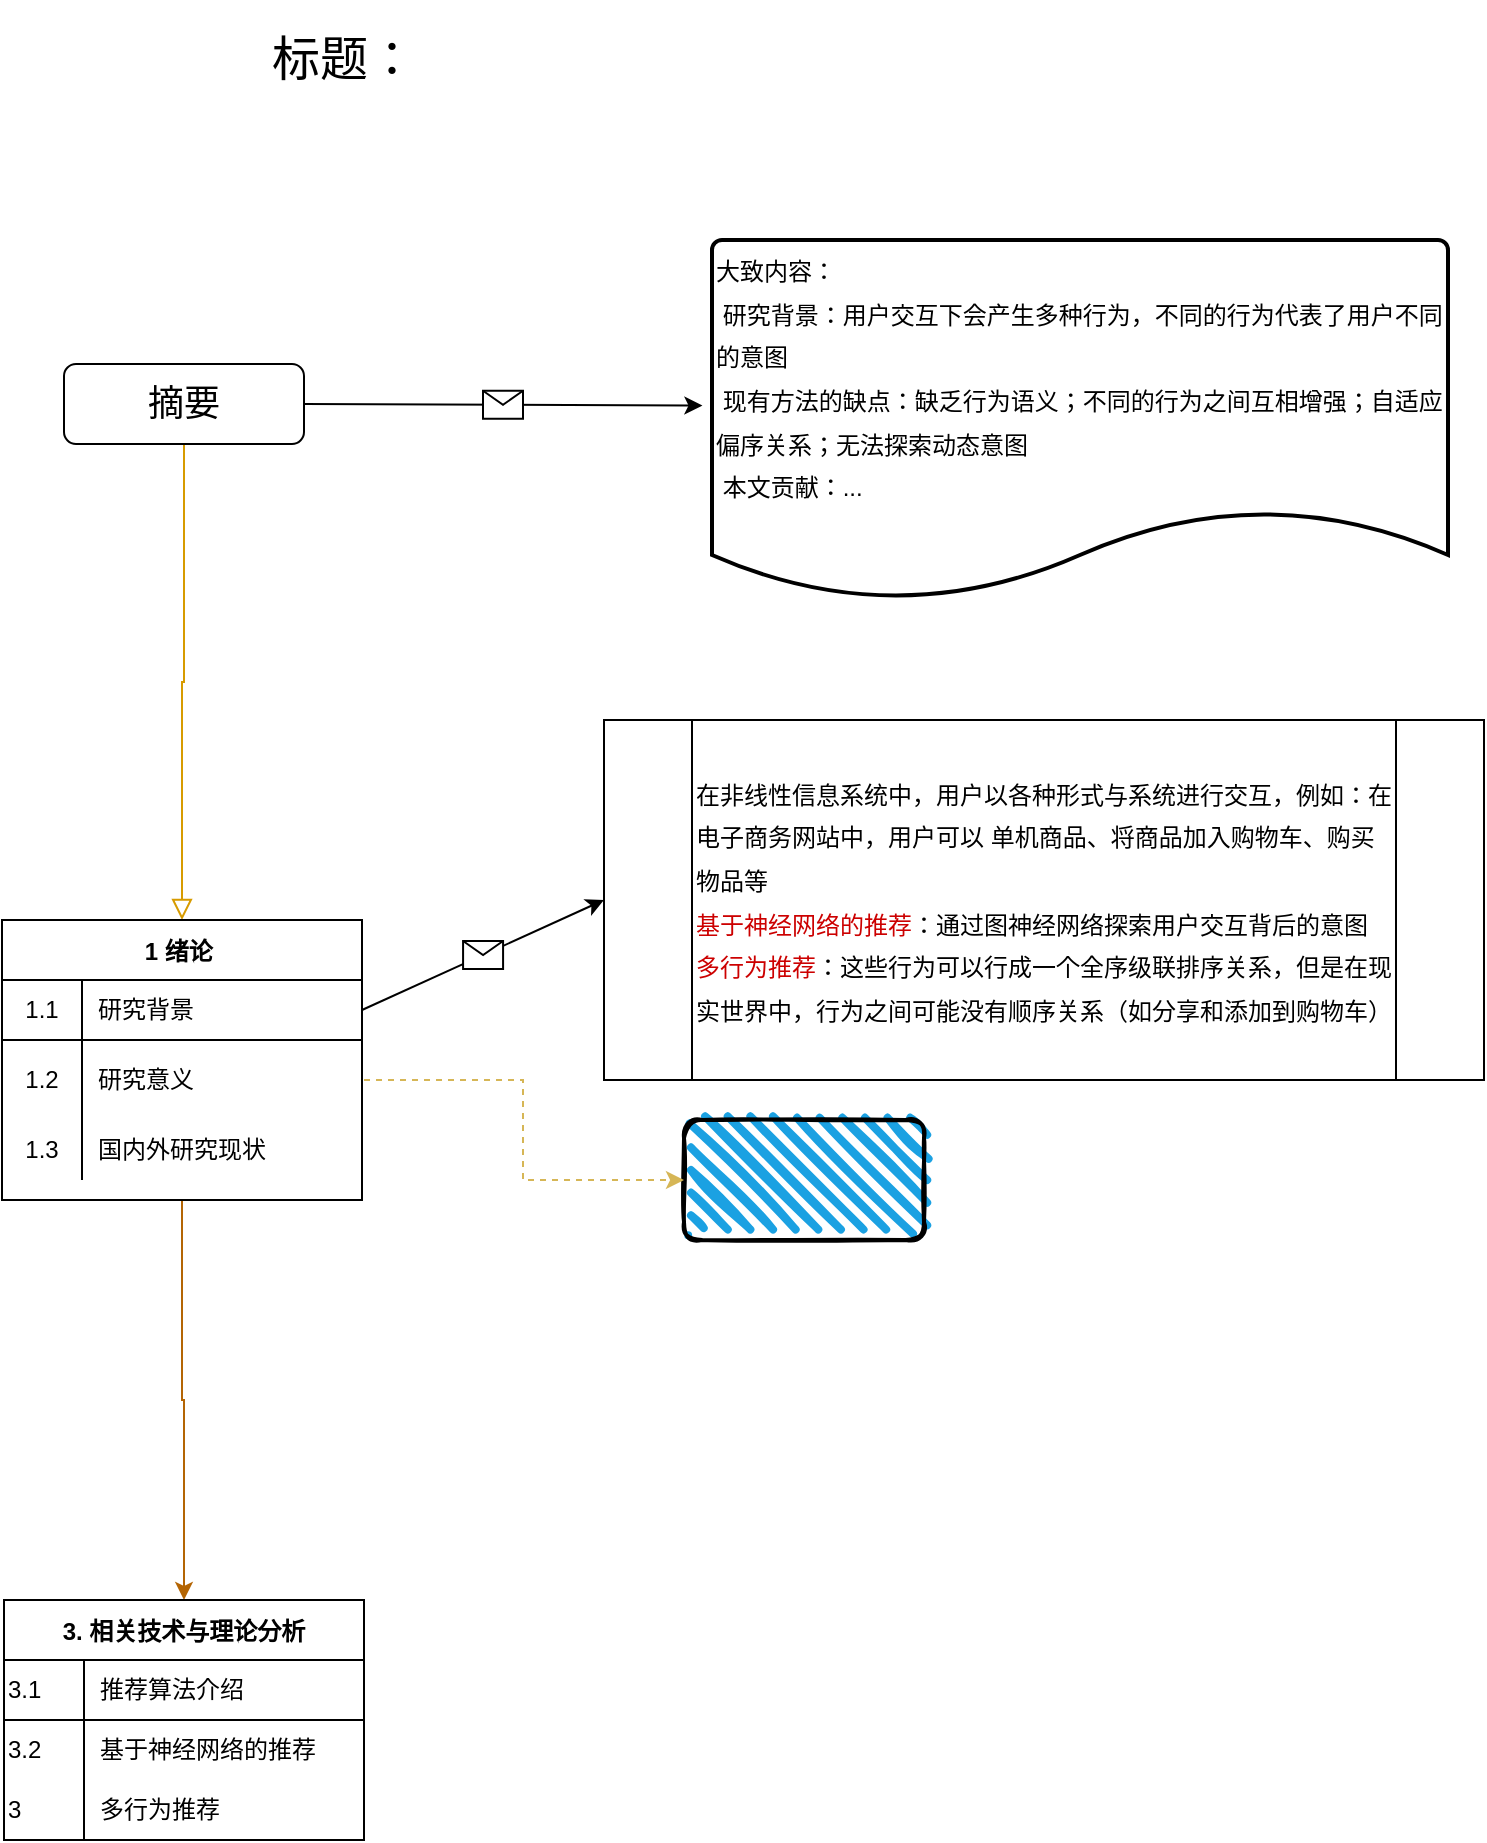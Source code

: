 <mxfile version="15.6.5" type="github" pages="2">
  <diagram id="C5RBs43oDa-KdzZeNtuy" name="Page-1">
    <mxGraphModel dx="996" dy="686" grid="1" gridSize="10" guides="1" tooltips="1" connect="1" arrows="1" fold="1" page="1" pageScale="1" pageWidth="827" pageHeight="1169" math="0" shadow="0">
      <root>
        <mxCell id="WIyWlLk6GJQsqaUBKTNV-0" />
        <mxCell id="WIyWlLk6GJQsqaUBKTNV-1" parent="WIyWlLk6GJQsqaUBKTNV-0" />
        <mxCell id="WIyWlLk6GJQsqaUBKTNV-2" value="" style="rounded=0;html=1;jettySize=auto;orthogonalLoop=1;fontSize=11;endArrow=block;endFill=0;endSize=8;strokeWidth=1;shadow=0;labelBackgroundColor=none;edgeStyle=orthogonalEdgeStyle;strokeColor=#d79b00;fontColor=default;fillColor=#ffe6cc;entryX=0.5;entryY=0;entryDx=0;entryDy=0;" parent="WIyWlLk6GJQsqaUBKTNV-1" source="WIyWlLk6GJQsqaUBKTNV-3" target="UXInjQQWeeVxgfWGkxOi-17" edge="1">
          <mxGeometry relative="1" as="geometry">
            <mxPoint x="150" y="470" as="targetPoint" />
          </mxGeometry>
        </mxCell>
        <mxCell id="WIyWlLk6GJQsqaUBKTNV-3" value="&lt;font style=&quot;font-size: 18px&quot;&gt;摘要&lt;/font&gt;" style="rounded=1;whiteSpace=wrap;html=1;fontSize=12;glass=0;strokeWidth=1;shadow=0;strokeColor=default;fontColor=default;fillColor=default;" parent="WIyWlLk6GJQsqaUBKTNV-1" vertex="1">
          <mxGeometry x="90" y="192" width="120" height="40" as="geometry" />
        </mxCell>
        <mxCell id="UXInjQQWeeVxgfWGkxOi-2" value="&lt;font style=&quot;font-size: 24px&quot;&gt;标题：&lt;/font&gt;" style="rounded=0;whiteSpace=wrap;html=1;fontColor=default;strokeColor=none;fillColor=default;" parent="WIyWlLk6GJQsqaUBKTNV-1" vertex="1">
          <mxGeometry x="170" y="10" width="120" height="60" as="geometry" />
        </mxCell>
        <mxCell id="UXInjQQWeeVxgfWGkxOi-4" value="&lt;font style=&quot;font-size: 12px&quot;&gt;大致内容：&lt;br&gt;&lt;span style=&quot;white-space: pre&quot;&gt; &lt;/span&gt;研究背景：用户交互下会产生多种行为，不同的行为代表了用户不同的意图&lt;br&gt;&lt;span style=&quot;white-space: pre&quot;&gt; &lt;/span&gt;现有方法的缺点：缺乏行为语义；不同的行为之间互相增强；自适应偏序关系；无法探索动态意图&lt;br&gt;&lt;span style=&quot;white-space: pre&quot;&gt; &lt;/span&gt;本文贡献：...&lt;br&gt;&lt;br&gt;&lt;span style=&quot;white-space: pre&quot;&gt; &lt;/span&gt;&lt;/font&gt;" style="strokeWidth=2;html=1;shape=mxgraph.flowchart.document2;whiteSpace=wrap;size=0.25;fontSize=18;fontColor=default;fillColor=default;strokeColor=default;align=left;" parent="WIyWlLk6GJQsqaUBKTNV-1" vertex="1">
          <mxGeometry x="414" y="130" width="368" height="180" as="geometry" />
        </mxCell>
        <mxCell id="UXInjQQWeeVxgfWGkxOi-7" value="" style="endArrow=classic;html=1;rounded=0;labelBackgroundColor=default;fontSize=12;fontColor=default;strokeColor=default;exitX=1;exitY=0.5;exitDx=0;exitDy=0;entryX=-0.013;entryY=0.46;entryDx=0;entryDy=0;entryPerimeter=0;" parent="WIyWlLk6GJQsqaUBKTNV-1" source="WIyWlLk6GJQsqaUBKTNV-3" target="UXInjQQWeeVxgfWGkxOi-4" edge="1">
          <mxGeometry relative="1" as="geometry">
            <mxPoint x="390" y="280" as="sourcePoint" />
            <mxPoint x="490" y="280" as="targetPoint" />
          </mxGeometry>
        </mxCell>
        <mxCell id="UXInjQQWeeVxgfWGkxOi-8" value="" style="shape=message;html=1;outlineConnect=0;fontSize=12;fontColor=default;strokeColor=default;fillColor=default;align=left;" parent="UXInjQQWeeVxgfWGkxOi-7" vertex="1">
          <mxGeometry width="20" height="14" relative="1" as="geometry">
            <mxPoint x="-10" y="-7" as="offset" />
          </mxGeometry>
        </mxCell>
        <mxCell id="UXInjQQWeeVxgfWGkxOi-13" value="" style="endArrow=classic;html=1;rounded=0;labelBackgroundColor=default;fontSize=18;fontColor=default;strokeColor=default;exitX=1;exitY=0.5;exitDx=0;exitDy=0;entryX=0;entryY=0.5;entryDx=0;entryDy=0;" parent="WIyWlLk6GJQsqaUBKTNV-1" source="UXInjQQWeeVxgfWGkxOi-18" target="UXInjQQWeeVxgfWGkxOi-16" edge="1">
          <mxGeometry relative="1" as="geometry">
            <mxPoint x="210" y="500" as="sourcePoint" />
            <mxPoint x="330" y="400" as="targetPoint" />
          </mxGeometry>
        </mxCell>
        <mxCell id="UXInjQQWeeVxgfWGkxOi-14" value="" style="shape=message;html=1;outlineConnect=0;fontSize=18;fontColor=default;strokeColor=default;fillColor=default;align=center;" parent="UXInjQQWeeVxgfWGkxOi-13" vertex="1">
          <mxGeometry width="20" height="14" relative="1" as="geometry">
            <mxPoint x="-10" y="-7" as="offset" />
          </mxGeometry>
        </mxCell>
        <mxCell id="UXInjQQWeeVxgfWGkxOi-16" value="&lt;font style=&quot;font-size: 12px&quot;&gt;在非线性信息系统中，用户以各种形式与系统进行交互，例如：在电子商务网站中，用户可以 &lt;font&gt;单机商品、将商品加入购物车、购买物品&lt;/font&gt;等&lt;br&gt;&lt;font color=&quot;#cc0000&quot;&gt;基于神经网络的推荐&lt;/font&gt;：通过图神经网络探索用户交互背后的意图&lt;br&gt;&lt;font color=&quot;#cc0000&quot;&gt;多行为推荐&lt;/font&gt;：这些行为可以行成一个全序级联排序关系，但是在现实世界中，行为之间可能没有顺序关系（如分享和添加到购物车）&lt;br&gt;&lt;/font&gt;" style="shape=process;whiteSpace=wrap;html=1;backgroundOutline=1;fontSize=18;fontColor=default;strokeColor=default;fillColor=default;align=left;" parent="WIyWlLk6GJQsqaUBKTNV-1" vertex="1">
          <mxGeometry x="360" y="370" width="440" height="180" as="geometry" />
        </mxCell>
        <mxCell id="_vd2yIrYozteqD-Mm0H8-12" value="" style="edgeStyle=orthogonalEdgeStyle;rounded=0;orthogonalLoop=1;jettySize=auto;html=1;labelBackgroundColor=default;fontColor=default;fillColor=#fad7ac;strokeColor=#b46504;" edge="1" parent="WIyWlLk6GJQsqaUBKTNV-1" source="UXInjQQWeeVxgfWGkxOi-17" target="_vd2yIrYozteqD-Mm0H8-2">
          <mxGeometry relative="1" as="geometry" />
        </mxCell>
        <mxCell id="UXInjQQWeeVxgfWGkxOi-17" value="1 绪论 " style="shape=table;startSize=30;container=1;collapsible=0;childLayout=tableLayout;fixedRows=1;rowLines=0;fontStyle=1;align=center;pointerEvents=1;fontSize=12;fontColor=default;strokeColor=default;fillColor=default;" parent="WIyWlLk6GJQsqaUBKTNV-1" vertex="1">
          <mxGeometry x="59" y="470" width="180" height="140" as="geometry" />
        </mxCell>
        <mxCell id="UXInjQQWeeVxgfWGkxOi-18" value="" style="shape=partialRectangle;html=1;whiteSpace=wrap;collapsible=0;dropTarget=0;pointerEvents=1;fillColor=none;top=0;left=0;bottom=1;right=0;points=[[0,0.5],[1,0.5]];portConstraint=eastwest;fontSize=12;fontColor=default;strokeColor=default;align=left;" parent="UXInjQQWeeVxgfWGkxOi-17" vertex="1">
          <mxGeometry y="30" width="180" height="30" as="geometry" />
        </mxCell>
        <mxCell id="UXInjQQWeeVxgfWGkxOi-19" value="1.1" style="shape=partialRectangle;html=1;whiteSpace=wrap;connectable=0;fillColor=none;top=0;left=0;bottom=0;right=0;overflow=hidden;pointerEvents=1;fontSize=12;fontColor=default;strokeColor=default;align=center;" parent="UXInjQQWeeVxgfWGkxOi-18" vertex="1">
          <mxGeometry width="40" height="30" as="geometry">
            <mxRectangle width="40" height="30" as="alternateBounds" />
          </mxGeometry>
        </mxCell>
        <mxCell id="UXInjQQWeeVxgfWGkxOi-20" value="研究背景" style="shape=partialRectangle;html=1;whiteSpace=wrap;connectable=0;fillColor=none;top=0;left=0;bottom=0;right=0;align=left;spacingLeft=6;overflow=hidden;pointerEvents=1;fontSize=12;fontColor=default;strokeColor=default;" parent="UXInjQQWeeVxgfWGkxOi-18" vertex="1">
          <mxGeometry x="40" width="140" height="30" as="geometry">
            <mxRectangle width="140" height="30" as="alternateBounds" />
          </mxGeometry>
        </mxCell>
        <mxCell id="UXInjQQWeeVxgfWGkxOi-21" value="" style="shape=partialRectangle;html=1;whiteSpace=wrap;collapsible=0;dropTarget=0;pointerEvents=1;fillColor=none;top=0;left=0;bottom=0;right=0;points=[[0,0.5],[1,0.5]];portConstraint=eastwest;fontSize=12;fontColor=default;strokeColor=default;align=left;perimeterSpacing=1;" parent="UXInjQQWeeVxgfWGkxOi-17" vertex="1">
          <mxGeometry y="60" width="180" height="40" as="geometry" />
        </mxCell>
        <mxCell id="UXInjQQWeeVxgfWGkxOi-22" value="1.2" style="shape=partialRectangle;html=1;whiteSpace=wrap;connectable=0;fillColor=none;top=0;left=0;bottom=0;right=0;overflow=hidden;pointerEvents=1;fontSize=12;fontColor=default;strokeColor=default;align=center;" parent="UXInjQQWeeVxgfWGkxOi-21" vertex="1">
          <mxGeometry width="40" height="40" as="geometry">
            <mxRectangle width="40" height="40" as="alternateBounds" />
          </mxGeometry>
        </mxCell>
        <mxCell id="UXInjQQWeeVxgfWGkxOi-23" value="研究意义" style="shape=partialRectangle;html=1;whiteSpace=wrap;connectable=0;fillColor=none;top=0;left=0;bottom=0;right=0;align=left;spacingLeft=6;overflow=hidden;pointerEvents=1;fontSize=12;fontColor=default;strokeColor=default;" parent="UXInjQQWeeVxgfWGkxOi-21" vertex="1">
          <mxGeometry x="40" width="140" height="40" as="geometry">
            <mxRectangle width="140" height="40" as="alternateBounds" />
          </mxGeometry>
        </mxCell>
        <mxCell id="UXInjQQWeeVxgfWGkxOi-24" value="" style="shape=partialRectangle;html=1;whiteSpace=wrap;collapsible=0;dropTarget=0;pointerEvents=1;fillColor=none;top=0;left=0;bottom=0;right=0;points=[[0,0.5],[1,0.5]];portConstraint=eastwest;fontSize=12;fontColor=default;strokeColor=default;align=left;" parent="UXInjQQWeeVxgfWGkxOi-17" vertex="1">
          <mxGeometry y="100" width="180" height="30" as="geometry" />
        </mxCell>
        <mxCell id="UXInjQQWeeVxgfWGkxOi-25" value="1.3" style="shape=partialRectangle;html=1;whiteSpace=wrap;connectable=0;fillColor=none;top=0;left=0;bottom=0;right=0;overflow=hidden;pointerEvents=1;fontSize=12;fontColor=default;strokeColor=default;align=center;" parent="UXInjQQWeeVxgfWGkxOi-24" vertex="1">
          <mxGeometry width="40" height="30" as="geometry">
            <mxRectangle width="40" height="30" as="alternateBounds" />
          </mxGeometry>
        </mxCell>
        <mxCell id="UXInjQQWeeVxgfWGkxOi-26" value="国内外研究现状" style="shape=partialRectangle;html=1;whiteSpace=wrap;connectable=0;fillColor=none;top=0;left=0;bottom=0;right=0;align=left;spacingLeft=6;overflow=hidden;pointerEvents=1;fontSize=12;fontColor=default;strokeColor=default;" parent="UXInjQQWeeVxgfWGkxOi-24" vertex="1">
          <mxGeometry x="40" width="140" height="30" as="geometry">
            <mxRectangle width="140" height="30" as="alternateBounds" />
          </mxGeometry>
        </mxCell>
        <mxCell id="_vd2yIrYozteqD-Mm0H8-0" value="" style="rounded=1;whiteSpace=wrap;html=1;strokeWidth=2;fillWeight=4;hachureGap=8;hachureAngle=45;fillColor=#1ba1e2;sketch=1;strokeColor=default;fontColor=default;" vertex="1" parent="WIyWlLk6GJQsqaUBKTNV-1">
          <mxGeometry x="400" y="570" width="120" height="60" as="geometry" />
        </mxCell>
        <mxCell id="_vd2yIrYozteqD-Mm0H8-1" style="edgeStyle=orthogonalEdgeStyle;rounded=0;orthogonalLoop=1;jettySize=auto;html=1;exitX=1;exitY=0.5;exitDx=0;exitDy=0;entryX=0;entryY=0.5;entryDx=0;entryDy=0;fontColor=default;fillColor=#fff2cc;strokeColor=#d6b656;labelBackgroundColor=default;dashed=1;" edge="1" parent="WIyWlLk6GJQsqaUBKTNV-1" source="UXInjQQWeeVxgfWGkxOi-21" target="_vd2yIrYozteqD-Mm0H8-0">
          <mxGeometry relative="1" as="geometry" />
        </mxCell>
        <mxCell id="_vd2yIrYozteqD-Mm0H8-2" value="3. 相关技术与理论分析" style="shape=table;startSize=30;container=1;collapsible=0;childLayout=tableLayout;fixedRows=1;rowLines=0;fontStyle=1;align=center;pointerEvents=1;fontSize=12;fontColor=default;strokeColor=default;fillColor=default;" vertex="1" parent="WIyWlLk6GJQsqaUBKTNV-1">
          <mxGeometry x="60" y="810" width="180" height="120" as="geometry" />
        </mxCell>
        <mxCell id="_vd2yIrYozteqD-Mm0H8-3" value="" style="shape=partialRectangle;html=1;whiteSpace=wrap;collapsible=0;dropTarget=0;pointerEvents=1;fillColor=none;top=0;left=0;bottom=1;right=0;points=[[0,0.5],[1,0.5]];portConstraint=eastwest;fontSize=12;fontColor=default;strokeColor=default;align=left;" vertex="1" parent="_vd2yIrYozteqD-Mm0H8-2">
          <mxGeometry y="30" width="180" height="30" as="geometry" />
        </mxCell>
        <mxCell id="_vd2yIrYozteqD-Mm0H8-4" value="3.1" style="shape=partialRectangle;html=1;whiteSpace=wrap;connectable=0;fillColor=none;top=0;left=0;bottom=0;right=0;overflow=hidden;pointerEvents=1;fontSize=12;fontColor=default;strokeColor=default;align=left;" vertex="1" parent="_vd2yIrYozteqD-Mm0H8-3">
          <mxGeometry width="40" height="30" as="geometry">
            <mxRectangle width="40" height="30" as="alternateBounds" />
          </mxGeometry>
        </mxCell>
        <mxCell id="_vd2yIrYozteqD-Mm0H8-5" value="推荐算法介绍" style="shape=partialRectangle;html=1;whiteSpace=wrap;connectable=0;fillColor=none;top=0;left=0;bottom=0;right=0;align=left;spacingLeft=6;overflow=hidden;pointerEvents=1;fontSize=12;fontColor=default;strokeColor=default;" vertex="1" parent="_vd2yIrYozteqD-Mm0H8-3">
          <mxGeometry x="40" width="140" height="30" as="geometry">
            <mxRectangle width="140" height="30" as="alternateBounds" />
          </mxGeometry>
        </mxCell>
        <mxCell id="_vd2yIrYozteqD-Mm0H8-6" value="" style="shape=partialRectangle;html=1;whiteSpace=wrap;collapsible=0;dropTarget=0;pointerEvents=1;fillColor=none;top=0;left=0;bottom=0;right=0;points=[[0,0.5],[1,0.5]];portConstraint=eastwest;fontSize=12;fontColor=default;strokeColor=default;align=left;" vertex="1" parent="_vd2yIrYozteqD-Mm0H8-2">
          <mxGeometry y="60" width="180" height="30" as="geometry" />
        </mxCell>
        <mxCell id="_vd2yIrYozteqD-Mm0H8-7" value="3.2" style="shape=partialRectangle;html=1;whiteSpace=wrap;connectable=0;fillColor=none;top=0;left=0;bottom=0;right=0;overflow=hidden;pointerEvents=1;fontSize=12;fontColor=default;strokeColor=default;align=left;" vertex="1" parent="_vd2yIrYozteqD-Mm0H8-6">
          <mxGeometry width="40" height="30" as="geometry">
            <mxRectangle width="40" height="30" as="alternateBounds" />
          </mxGeometry>
        </mxCell>
        <mxCell id="_vd2yIrYozteqD-Mm0H8-8" value="基于神经网络的推荐" style="shape=partialRectangle;html=1;whiteSpace=wrap;connectable=0;fillColor=none;top=0;left=0;bottom=0;right=0;align=left;spacingLeft=6;overflow=hidden;pointerEvents=1;fontSize=12;fontColor=default;strokeColor=default;" vertex="1" parent="_vd2yIrYozteqD-Mm0H8-6">
          <mxGeometry x="40" width="140" height="30" as="geometry">
            <mxRectangle width="140" height="30" as="alternateBounds" />
          </mxGeometry>
        </mxCell>
        <mxCell id="_vd2yIrYozteqD-Mm0H8-9" value="" style="shape=partialRectangle;html=1;whiteSpace=wrap;collapsible=0;dropTarget=0;pointerEvents=1;fillColor=none;top=0;left=0;bottom=0;right=0;points=[[0,0.5],[1,0.5]];portConstraint=eastwest;fontSize=12;fontColor=default;strokeColor=default;align=left;" vertex="1" parent="_vd2yIrYozteqD-Mm0H8-2">
          <mxGeometry y="90" width="180" height="30" as="geometry" />
        </mxCell>
        <mxCell id="_vd2yIrYozteqD-Mm0H8-10" value="3" style="shape=partialRectangle;html=1;whiteSpace=wrap;connectable=0;fillColor=none;top=0;left=0;bottom=0;right=0;overflow=hidden;pointerEvents=1;fontSize=12;fontColor=default;strokeColor=default;align=left;" vertex="1" parent="_vd2yIrYozteqD-Mm0H8-9">
          <mxGeometry width="40" height="30" as="geometry">
            <mxRectangle width="40" height="30" as="alternateBounds" />
          </mxGeometry>
        </mxCell>
        <mxCell id="_vd2yIrYozteqD-Mm0H8-11" value="多行为推荐" style="shape=partialRectangle;html=1;whiteSpace=wrap;connectable=0;fillColor=none;top=0;left=0;bottom=0;right=0;align=left;spacingLeft=6;overflow=hidden;pointerEvents=1;fontSize=12;fontColor=default;strokeColor=default;" vertex="1" parent="_vd2yIrYozteqD-Mm0H8-9">
          <mxGeometry x="40" width="140" height="30" as="geometry">
            <mxRectangle width="140" height="30" as="alternateBounds" />
          </mxGeometry>
        </mxCell>
      </root>
    </mxGraphModel>
  </diagram>
  <diagram id="bxuU7TEgjMC78rfqWxiK" name="Page-2">
    <mxGraphModel dx="996" dy="686" grid="1" gridSize="10" guides="1" tooltips="1" connect="1" arrows="1" fold="1" page="1" pageScale="1" pageWidth="827" pageHeight="1169" math="0" shadow="0">
      <root>
        <mxCell id="zgPVQzClDshe__vduEaM-0" />
        <mxCell id="zgPVQzClDshe__vduEaM-1" parent="zgPVQzClDshe__vduEaM-0" />
      </root>
    </mxGraphModel>
  </diagram>
</mxfile>
